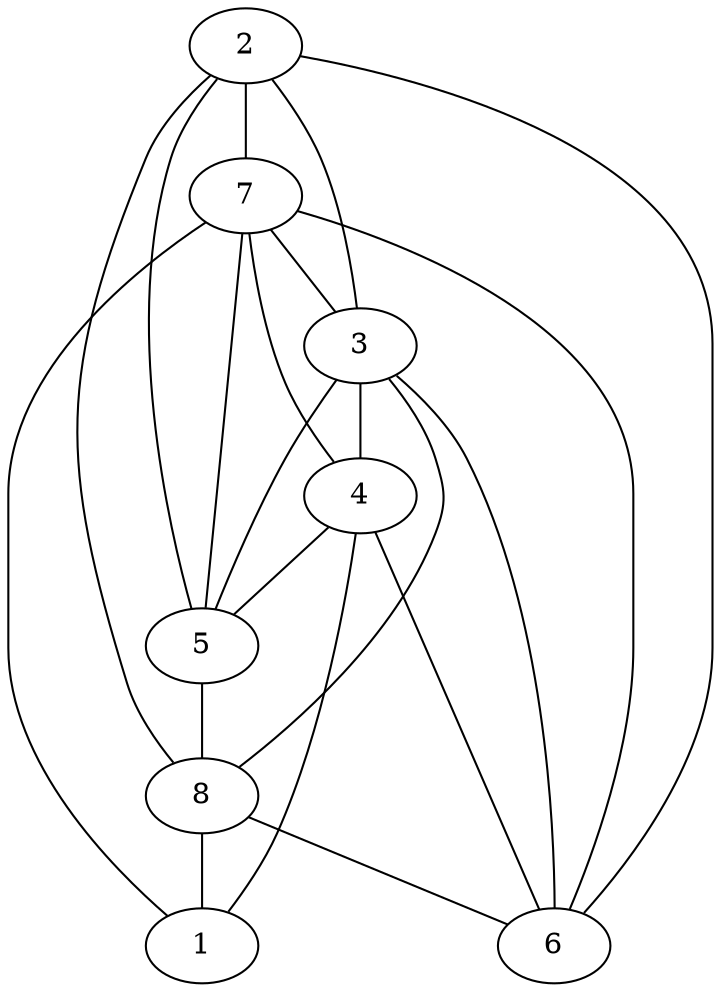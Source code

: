 graph G {
2 -- 7;
2 -- 6;
3 -- 2;
3 -- 6;
3 -- 4;
4 -- 7;
4 -- 5;
4 -- 1;
5 -- 3;
5 -- 7;
5 -- 8;
5 -- 2;
6 -- 7;
6 -- 4;
7 -- 3;
7 -- 1;
8 -- 2;
8 -- 1;
8 -- 6;
8 -- 3;
}